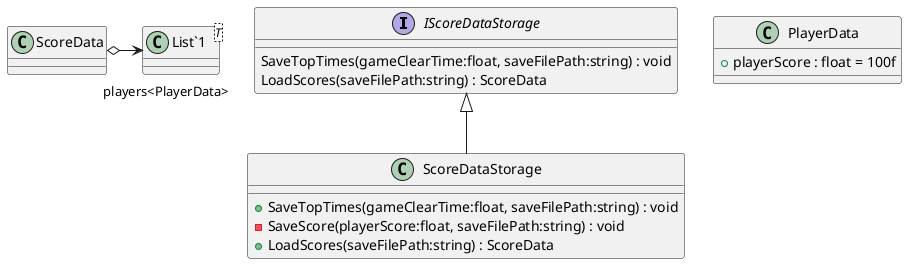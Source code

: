 @startuml
interface IScoreDataStorage {
    SaveTopTimes(gameClearTime:float, saveFilePath:string) : void
    LoadScores(saveFilePath:string) : ScoreData
}
class ScoreData {
}
class PlayerData {
    + playerScore : float = 100f
}
class ScoreDataStorage {
    + SaveTopTimes(gameClearTime:float, saveFilePath:string) : void
    - SaveScore(playerScore:float, saveFilePath:string) : void
    + LoadScores(saveFilePath:string) : ScoreData
}
class "List`1"<T> {
}
ScoreData o-> "players<PlayerData>" "List`1"
IScoreDataStorage <|-- ScoreDataStorage
@enduml
